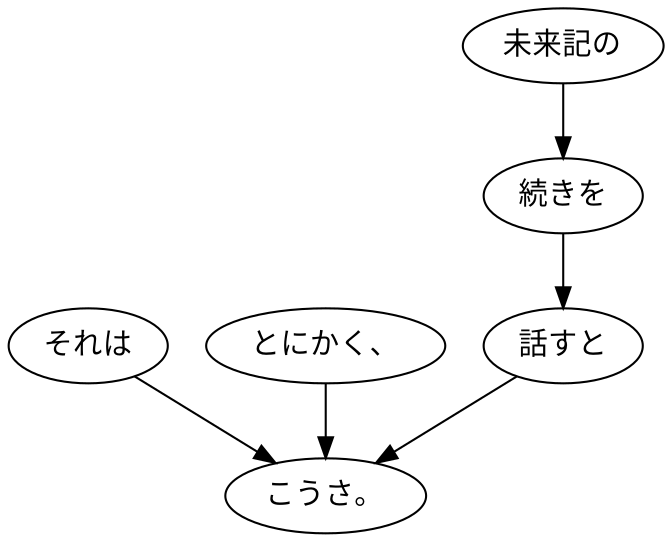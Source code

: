 digraph graph8788 {
	node0 [label="それは"];
	node1 [label="とにかく、"];
	node2 [label="未来記の"];
	node3 [label="続きを"];
	node4 [label="話すと"];
	node5 [label="こうさ。"];
	node0 -> node5;
	node1 -> node5;
	node2 -> node3;
	node3 -> node4;
	node4 -> node5;
}
